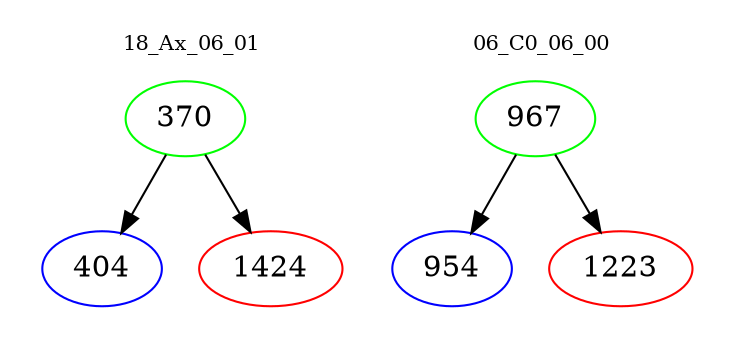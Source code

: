 digraph{
subgraph cluster_0 {
color = white
label = "18_Ax_06_01";
fontsize=10;
T0_370 [label="370", color="green"]
T0_370 -> T0_404 [color="black"]
T0_404 [label="404", color="blue"]
T0_370 -> T0_1424 [color="black"]
T0_1424 [label="1424", color="red"]
}
subgraph cluster_1 {
color = white
label = "06_C0_06_00";
fontsize=10;
T1_967 [label="967", color="green"]
T1_967 -> T1_954 [color="black"]
T1_954 [label="954", color="blue"]
T1_967 -> T1_1223 [color="black"]
T1_1223 [label="1223", color="red"]
}
}

